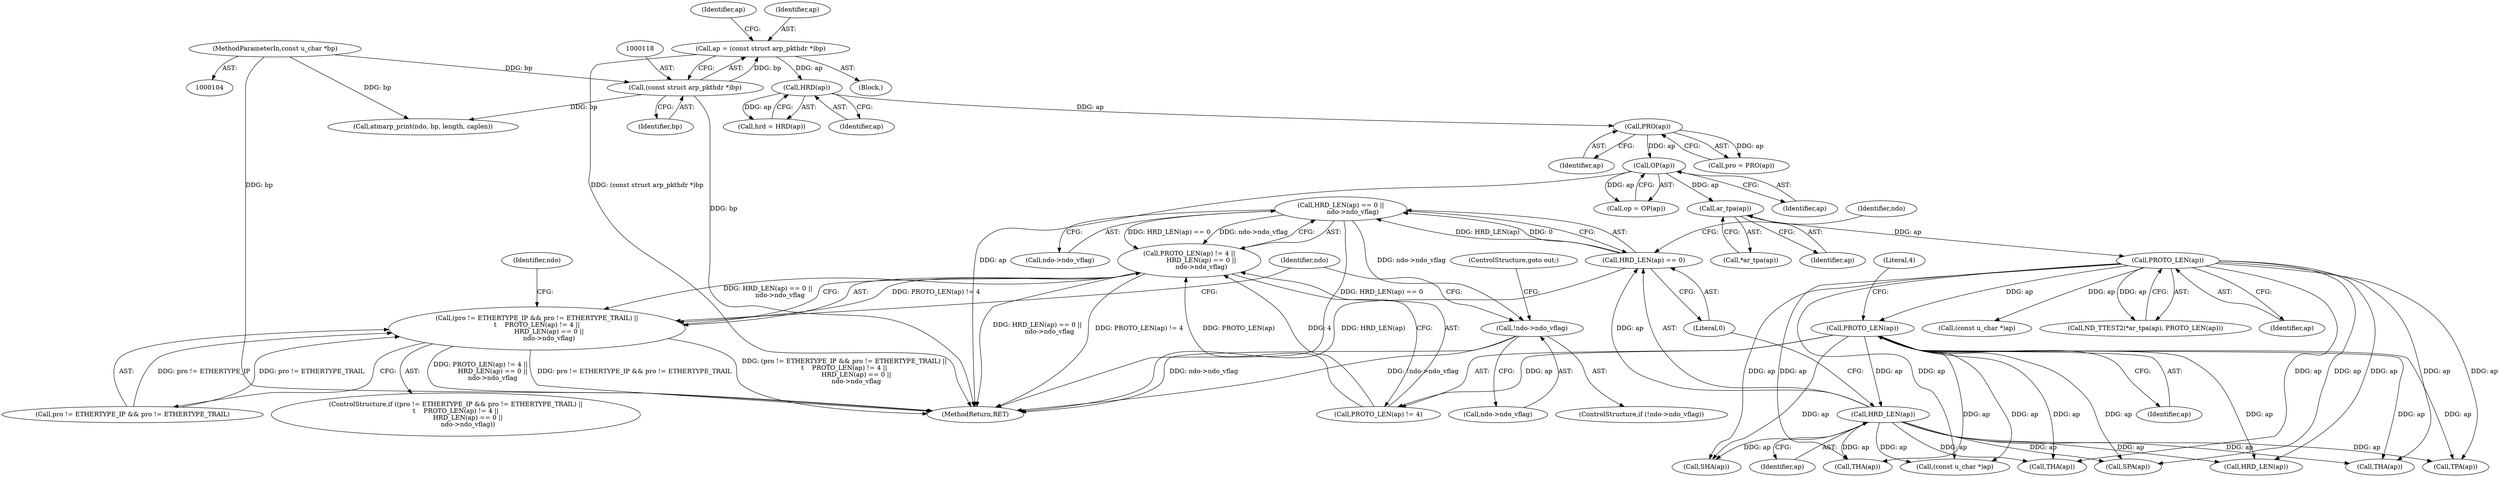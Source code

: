 digraph "0_tcpdump_13ab8d18617d616c7d343530f8a842e7143fb5cc@pointer" {
"1000200" [label="(Call,HRD_LEN(ap) == 0 ||\n            ndo->ndo_vflag)"];
"1000201" [label="(Call,HRD_LEN(ap) == 0)"];
"1000202" [label="(Call,HRD_LEN(ap))"];
"1000197" [label="(Call,PROTO_LEN(ap))"];
"1000161" [label="(Call,PROTO_LEN(ap))"];
"1000159" [label="(Call,ar_tpa(ap))"];
"1000133" [label="(Call,OP(ap))"];
"1000129" [label="(Call,PRO(ap))"];
"1000125" [label="(Call,HRD(ap))"];
"1000115" [label="(Call,ap = (const struct arp_pkthdr *)bp)"];
"1000117" [label="(Call,(const struct arp_pkthdr *)bp)"];
"1000106" [label="(MethodParameterIn,const u_char *bp)"];
"1000195" [label="(Call,PROTO_LEN(ap) != 4 ||\n            HRD_LEN(ap) == 0 ||\n            ndo->ndo_vflag)"];
"1000187" [label="(Call,(pro != ETHERTYPE_IP && pro != ETHERTYPE_TRAIL) ||\n\t    PROTO_LEN(ap) != 4 ||\n            HRD_LEN(ap) == 0 ||\n            ndo->ndo_vflag)"];
"1000230" [label="(Call,!ndo->ndo_vflag)"];
"1000204" [label="(Literal,0)"];
"1000197" [label="(Call,PROTO_LEN(ap))"];
"1000161" [label="(Call,PROTO_LEN(ap))"];
"1000125" [label="(Call,HRD(ap))"];
"1000238" [label="(Identifier,ndo)"];
"1000159" [label="(Call,ar_tpa(ap))"];
"1000160" [label="(Identifier,ap)"];
"1000398" [label="(Call,(const u_char *)ap)"];
"1000229" [label="(ControlStructure,if (!ndo->ndo_vflag))"];
"1000203" [label="(Identifier,ap)"];
"1000195" [label="(Call,PROTO_LEN(ap) != 4 ||\n            HRD_LEN(ap) == 0 ||\n            ndo->ndo_vflag)"];
"1000201" [label="(Call,HRD_LEN(ap) == 0)"];
"1000202" [label="(Call,HRD_LEN(ap))"];
"1000198" [label="(Identifier,ap)"];
"1000157" [label="(Call,ND_TTEST2(*ar_tpa(ap), PROTO_LEN(ap)))"];
"1000323" [label="(Call,THA(ap))"];
"1000123" [label="(Call,hrd = HRD(ap))"];
"1000122" [label="(Identifier,ap)"];
"1000304" [label="(Call,SPA(ap))"];
"1000127" [label="(Call,pro = PRO(ap))"];
"1000220" [label="(Call,HRD_LEN(ap))"];
"1000158" [label="(Call,*ar_tpa(ap))"];
"1000200" [label="(Call,HRD_LEN(ap) == 0 ||\n            ndo->ndo_vflag)"];
"1000106" [label="(MethodParameterIn,const u_char *bp)"];
"1000205" [label="(Call,ndo->ndo_vflag)"];
"1000129" [label="(Call,PRO(ap))"];
"1000188" [label="(Call,pro != ETHERTYPE_IP && pro != ETHERTYPE_TRAIL)"];
"1000345" [label="(Call,THA(ap))"];
"1000109" [label="(Block,)"];
"1000126" [label="(Identifier,ap)"];
"1000119" [label="(Identifier,bp)"];
"1000187" [label="(Call,(pro != ETHERTYPE_IP && pro != ETHERTYPE_TRAIL) ||\n\t    PROTO_LEN(ap) != 4 ||\n            HRD_LEN(ap) == 0 ||\n            ndo->ndo_vflag)"];
"1000199" [label="(Literal,4)"];
"1000235" [label="(ControlStructure,goto out;)"];
"1000263" [label="(Call,TPA(ap))"];
"1000162" [label="(Identifier,ap)"];
"1000211" [label="(Identifier,ndo)"];
"1000231" [label="(Call,ndo->ndo_vflag)"];
"1000386" [label="(Call,SHA(ap))"];
"1000117" [label="(Call,(const struct arp_pkthdr *)bp)"];
"1000130" [label="(Identifier,ap)"];
"1000134" [label="(Identifier,ap)"];
"1000206" [label="(Identifier,ndo)"];
"1000115" [label="(Call,ap = (const struct arp_pkthdr *)bp)"];
"1000116" [label="(Identifier,ap)"];
"1000171" [label="(Call,(const u_char *)ap)"];
"1000230" [label="(Call,!ndo->ndo_vflag)"];
"1000133" [label="(Call,OP(ap))"];
"1000139" [label="(Call,atmarp_print(ndo, bp, length, caplen))"];
"1000418" [label="(MethodReturn,RET)"];
"1000186" [label="(ControlStructure,if ((pro != ETHERTYPE_IP && pro != ETHERTYPE_TRAIL) ||\n\t    PROTO_LEN(ap) != 4 ||\n            HRD_LEN(ap) == 0 ||\n            ndo->ndo_vflag))"];
"1000364" [label="(Call,THA(ap))"];
"1000131" [label="(Call,op = OP(ap))"];
"1000196" [label="(Call,PROTO_LEN(ap) != 4)"];
"1000200" -> "1000195"  [label="AST: "];
"1000200" -> "1000201"  [label="CFG: "];
"1000200" -> "1000205"  [label="CFG: "];
"1000201" -> "1000200"  [label="AST: "];
"1000205" -> "1000200"  [label="AST: "];
"1000195" -> "1000200"  [label="CFG: "];
"1000200" -> "1000418"  [label="DDG: HRD_LEN(ap) == 0"];
"1000200" -> "1000195"  [label="DDG: HRD_LEN(ap) == 0"];
"1000200" -> "1000195"  [label="DDG: ndo->ndo_vflag"];
"1000201" -> "1000200"  [label="DDG: HRD_LEN(ap)"];
"1000201" -> "1000200"  [label="DDG: 0"];
"1000200" -> "1000230"  [label="DDG: ndo->ndo_vflag"];
"1000201" -> "1000204"  [label="CFG: "];
"1000202" -> "1000201"  [label="AST: "];
"1000204" -> "1000201"  [label="AST: "];
"1000206" -> "1000201"  [label="CFG: "];
"1000201" -> "1000418"  [label="DDG: HRD_LEN(ap)"];
"1000202" -> "1000201"  [label="DDG: ap"];
"1000202" -> "1000203"  [label="CFG: "];
"1000203" -> "1000202"  [label="AST: "];
"1000204" -> "1000202"  [label="CFG: "];
"1000197" -> "1000202"  [label="DDG: ap"];
"1000202" -> "1000220"  [label="DDG: ap"];
"1000202" -> "1000263"  [label="DDG: ap"];
"1000202" -> "1000304"  [label="DDG: ap"];
"1000202" -> "1000323"  [label="DDG: ap"];
"1000202" -> "1000345"  [label="DDG: ap"];
"1000202" -> "1000364"  [label="DDG: ap"];
"1000202" -> "1000386"  [label="DDG: ap"];
"1000202" -> "1000398"  [label="DDG: ap"];
"1000197" -> "1000196"  [label="AST: "];
"1000197" -> "1000198"  [label="CFG: "];
"1000198" -> "1000197"  [label="AST: "];
"1000199" -> "1000197"  [label="CFG: "];
"1000197" -> "1000196"  [label="DDG: ap"];
"1000161" -> "1000197"  [label="DDG: ap"];
"1000197" -> "1000220"  [label="DDG: ap"];
"1000197" -> "1000263"  [label="DDG: ap"];
"1000197" -> "1000304"  [label="DDG: ap"];
"1000197" -> "1000323"  [label="DDG: ap"];
"1000197" -> "1000345"  [label="DDG: ap"];
"1000197" -> "1000364"  [label="DDG: ap"];
"1000197" -> "1000386"  [label="DDG: ap"];
"1000197" -> "1000398"  [label="DDG: ap"];
"1000161" -> "1000157"  [label="AST: "];
"1000161" -> "1000162"  [label="CFG: "];
"1000162" -> "1000161"  [label="AST: "];
"1000157" -> "1000161"  [label="CFG: "];
"1000161" -> "1000157"  [label="DDG: ap"];
"1000159" -> "1000161"  [label="DDG: ap"];
"1000161" -> "1000171"  [label="DDG: ap"];
"1000161" -> "1000220"  [label="DDG: ap"];
"1000161" -> "1000263"  [label="DDG: ap"];
"1000161" -> "1000304"  [label="DDG: ap"];
"1000161" -> "1000323"  [label="DDG: ap"];
"1000161" -> "1000345"  [label="DDG: ap"];
"1000161" -> "1000364"  [label="DDG: ap"];
"1000161" -> "1000386"  [label="DDG: ap"];
"1000161" -> "1000398"  [label="DDG: ap"];
"1000159" -> "1000158"  [label="AST: "];
"1000159" -> "1000160"  [label="CFG: "];
"1000160" -> "1000159"  [label="AST: "];
"1000158" -> "1000159"  [label="CFG: "];
"1000133" -> "1000159"  [label="DDG: ap"];
"1000133" -> "1000131"  [label="AST: "];
"1000133" -> "1000134"  [label="CFG: "];
"1000134" -> "1000133"  [label="AST: "];
"1000131" -> "1000133"  [label="CFG: "];
"1000133" -> "1000418"  [label="DDG: ap"];
"1000133" -> "1000131"  [label="DDG: ap"];
"1000129" -> "1000133"  [label="DDG: ap"];
"1000129" -> "1000127"  [label="AST: "];
"1000129" -> "1000130"  [label="CFG: "];
"1000130" -> "1000129"  [label="AST: "];
"1000127" -> "1000129"  [label="CFG: "];
"1000129" -> "1000127"  [label="DDG: ap"];
"1000125" -> "1000129"  [label="DDG: ap"];
"1000125" -> "1000123"  [label="AST: "];
"1000125" -> "1000126"  [label="CFG: "];
"1000126" -> "1000125"  [label="AST: "];
"1000123" -> "1000125"  [label="CFG: "];
"1000125" -> "1000123"  [label="DDG: ap"];
"1000115" -> "1000125"  [label="DDG: ap"];
"1000115" -> "1000109"  [label="AST: "];
"1000115" -> "1000117"  [label="CFG: "];
"1000116" -> "1000115"  [label="AST: "];
"1000117" -> "1000115"  [label="AST: "];
"1000122" -> "1000115"  [label="CFG: "];
"1000115" -> "1000418"  [label="DDG: (const struct arp_pkthdr *)bp"];
"1000117" -> "1000115"  [label="DDG: bp"];
"1000117" -> "1000119"  [label="CFG: "];
"1000118" -> "1000117"  [label="AST: "];
"1000119" -> "1000117"  [label="AST: "];
"1000117" -> "1000418"  [label="DDG: bp"];
"1000106" -> "1000117"  [label="DDG: bp"];
"1000117" -> "1000139"  [label="DDG: bp"];
"1000106" -> "1000104"  [label="AST: "];
"1000106" -> "1000418"  [label="DDG: bp"];
"1000106" -> "1000139"  [label="DDG: bp"];
"1000195" -> "1000187"  [label="AST: "];
"1000195" -> "1000196"  [label="CFG: "];
"1000196" -> "1000195"  [label="AST: "];
"1000187" -> "1000195"  [label="CFG: "];
"1000195" -> "1000418"  [label="DDG: HRD_LEN(ap) == 0 ||\n            ndo->ndo_vflag"];
"1000195" -> "1000418"  [label="DDG: PROTO_LEN(ap) != 4"];
"1000195" -> "1000187"  [label="DDG: PROTO_LEN(ap) != 4"];
"1000195" -> "1000187"  [label="DDG: HRD_LEN(ap) == 0 ||\n            ndo->ndo_vflag"];
"1000196" -> "1000195"  [label="DDG: PROTO_LEN(ap)"];
"1000196" -> "1000195"  [label="DDG: 4"];
"1000187" -> "1000186"  [label="AST: "];
"1000187" -> "1000188"  [label="CFG: "];
"1000188" -> "1000187"  [label="AST: "];
"1000211" -> "1000187"  [label="CFG: "];
"1000238" -> "1000187"  [label="CFG: "];
"1000187" -> "1000418"  [label="DDG: pro != ETHERTYPE_IP && pro != ETHERTYPE_TRAIL"];
"1000187" -> "1000418"  [label="DDG: (pro != ETHERTYPE_IP && pro != ETHERTYPE_TRAIL) ||\n\t    PROTO_LEN(ap) != 4 ||\n            HRD_LEN(ap) == 0 ||\n            ndo->ndo_vflag"];
"1000187" -> "1000418"  [label="DDG: PROTO_LEN(ap) != 4 ||\n            HRD_LEN(ap) == 0 ||\n            ndo->ndo_vflag"];
"1000188" -> "1000187"  [label="DDG: pro != ETHERTYPE_IP"];
"1000188" -> "1000187"  [label="DDG: pro != ETHERTYPE_TRAIL"];
"1000230" -> "1000229"  [label="AST: "];
"1000230" -> "1000231"  [label="CFG: "];
"1000231" -> "1000230"  [label="AST: "];
"1000235" -> "1000230"  [label="CFG: "];
"1000238" -> "1000230"  [label="CFG: "];
"1000230" -> "1000418"  [label="DDG: ndo->ndo_vflag"];
"1000230" -> "1000418"  [label="DDG: !ndo->ndo_vflag"];
}
